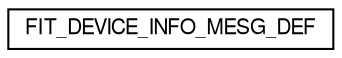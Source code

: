 digraph "Graphical Class Hierarchy"
{
  edge [fontname="FreeSans",fontsize="10",labelfontname="FreeSans",labelfontsize="10"];
  node [fontname="FreeSans",fontsize="10",shape=record];
  rankdir="LR";
  Node1 [label="FIT_DEVICE_INFO_MESG_DEF",height=0.2,width=0.4,color="black", fillcolor="white", style="filled",URL="$struct_f_i_t___d_e_v_i_c_e___i_n_f_o___m_e_s_g___d_e_f.html"];
}
